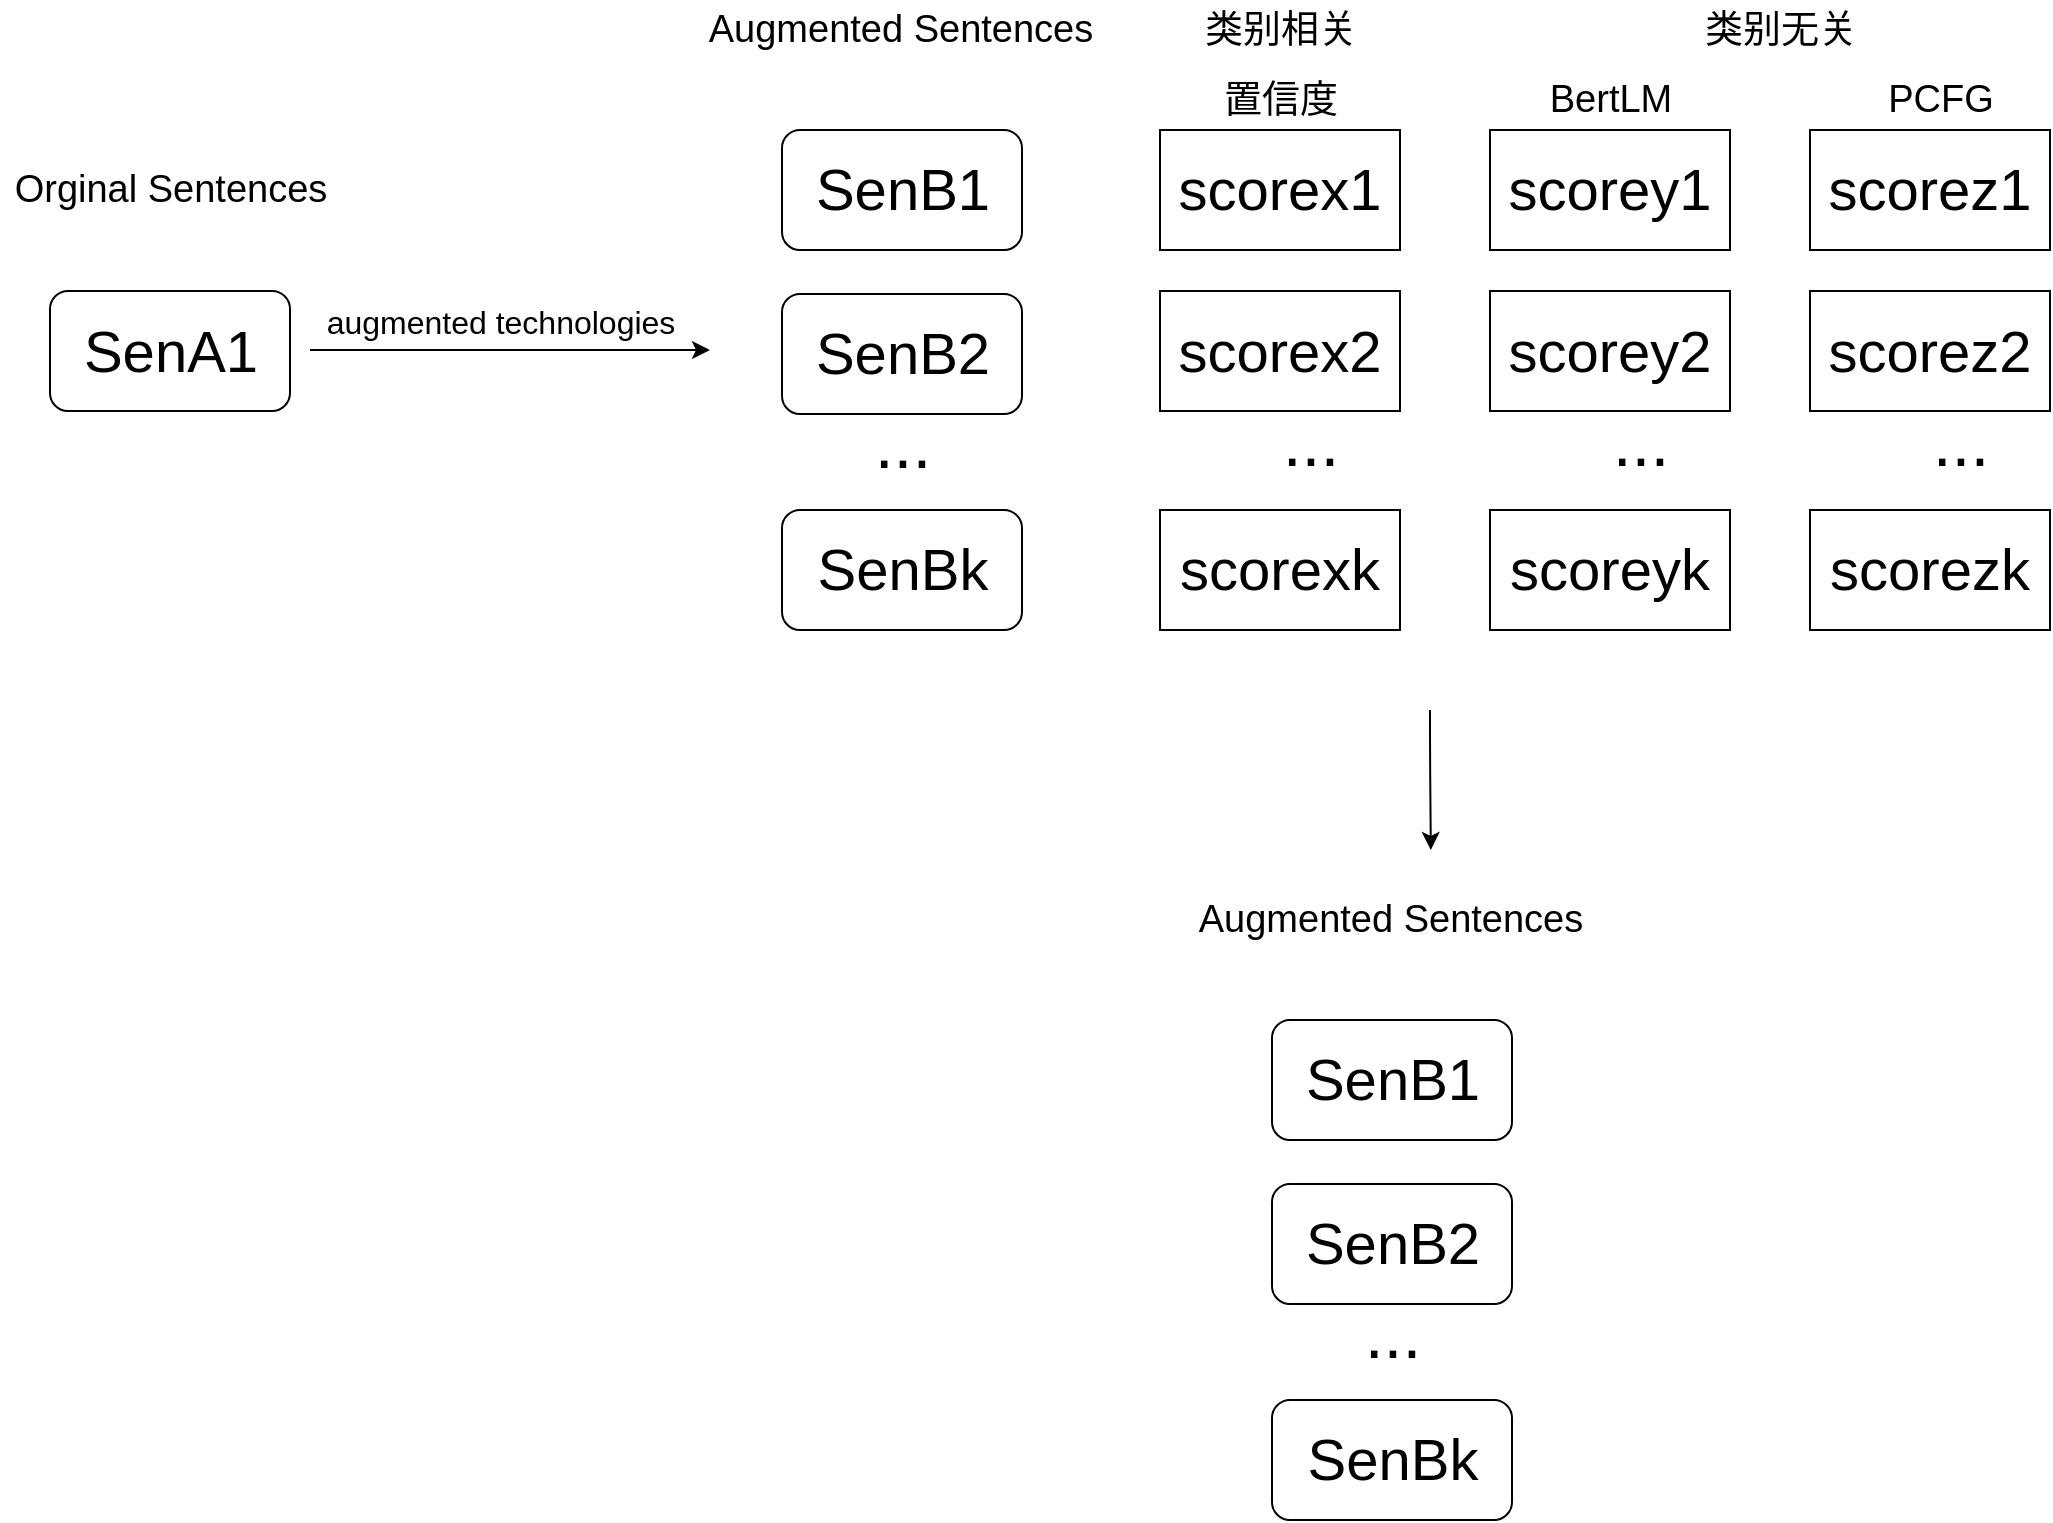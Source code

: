<mxfile version="14.4.3" type="github">
  <diagram id="TOtBnsWWQq2DDUxLwHkW" name="第 1 页">
    <mxGraphModel dx="1221" dy="645" grid="1" gridSize="10" guides="1" tooltips="1" connect="1" arrows="1" fold="1" page="1" pageScale="1" pageWidth="827" pageHeight="1169" math="0" shadow="0">
      <root>
        <mxCell id="0" />
        <mxCell id="1" parent="0" />
        <mxCell id="BK7y1zI5hKH5JpizI_Pc-1" value="" style="rounded=1;whiteSpace=wrap;html=1;" vertex="1" parent="1">
          <mxGeometry x="50" y="160.5" width="120" height="60" as="geometry" />
        </mxCell>
        <mxCell id="BK7y1zI5hKH5JpizI_Pc-14" value="" style="edgeStyle=orthogonalEdgeStyle;rounded=0;orthogonalLoop=1;jettySize=auto;html=1;fontSize=29;" edge="1" parent="1">
          <mxGeometry relative="1" as="geometry">
            <mxPoint x="180" y="190" as="sourcePoint" />
            <mxPoint x="380" y="190" as="targetPoint" />
          </mxGeometry>
        </mxCell>
        <mxCell id="BK7y1zI5hKH5JpizI_Pc-2" value="&lt;font style=&quot;font-size: 29px&quot;&gt;SenA1&lt;/font&gt;" style="text;html=1;resizable=0;autosize=1;align=center;verticalAlign=middle;points=[];rounded=0;fontSize=29;" vertex="1" parent="1">
          <mxGeometry x="60" y="170.5" width="100" height="40" as="geometry" />
        </mxCell>
        <mxCell id="BK7y1zI5hKH5JpizI_Pc-7" value="" style="rounded=1;whiteSpace=wrap;html=1;" vertex="1" parent="1">
          <mxGeometry x="416" y="162" width="120" height="60" as="geometry" />
        </mxCell>
        <mxCell id="BK7y1zI5hKH5JpizI_Pc-8" value="&lt;font style=&quot;font-size: 29px&quot;&gt;SenB2&lt;/font&gt;" style="text;html=1;resizable=0;autosize=1;align=center;verticalAlign=middle;points=[];fillColor=none;strokeColor=none;rounded=0;fontSize=29;" vertex="1" parent="1">
          <mxGeometry x="426" y="172" width="100" height="40" as="geometry" />
        </mxCell>
        <mxCell id="BK7y1zI5hKH5JpizI_Pc-9" value="" style="rounded=1;whiteSpace=wrap;html=1;" vertex="1" parent="1">
          <mxGeometry x="416" y="80" width="120" height="60" as="geometry" />
        </mxCell>
        <mxCell id="BK7y1zI5hKH5JpizI_Pc-10" value="&lt;font style=&quot;font-size: 29px&quot;&gt;SenB1&lt;/font&gt;" style="text;html=1;resizable=0;autosize=1;align=center;verticalAlign=middle;points=[];fillColor=none;strokeColor=none;rounded=0;fontSize=29;" vertex="1" parent="1">
          <mxGeometry x="426" y="90" width="100" height="40" as="geometry" />
        </mxCell>
        <mxCell id="BK7y1zI5hKH5JpizI_Pc-11" value="" style="rounded=1;whiteSpace=wrap;html=1;" vertex="1" parent="1">
          <mxGeometry x="416" y="270" width="120" height="60" as="geometry" />
        </mxCell>
        <mxCell id="BK7y1zI5hKH5JpizI_Pc-12" value="&lt;font style=&quot;font-size: 29px&quot;&gt;SenBk&lt;/font&gt;" style="text;html=1;resizable=0;autosize=1;align=center;verticalAlign=middle;points=[];fillColor=none;strokeColor=none;rounded=0;fontSize=29;" vertex="1" parent="1">
          <mxGeometry x="426" y="280" width="100" height="40" as="geometry" />
        </mxCell>
        <mxCell id="BK7y1zI5hKH5JpizI_Pc-16" value="Orginal Sentences" style="text;html=1;align=center;verticalAlign=middle;resizable=0;points=[];autosize=1;fontSize=19;" vertex="1" parent="1">
          <mxGeometry x="25" y="95" width="170" height="30" as="geometry" />
        </mxCell>
        <mxCell id="BK7y1zI5hKH5JpizI_Pc-17" value="Augmented Sentences" style="text;html=1;align=center;verticalAlign=middle;resizable=0;points=[];autosize=1;fontSize=19;" vertex="1" parent="1">
          <mxGeometry x="370" y="15" width="210" height="30" as="geometry" />
        </mxCell>
        <mxCell id="BK7y1zI5hKH5JpizI_Pc-18" value="..." style="text;html=1;align=center;verticalAlign=middle;resizable=0;points=[];autosize=1;fontSize=34;" vertex="1" parent="1">
          <mxGeometry x="456" y="212" width="40" height="50" as="geometry" />
        </mxCell>
        <mxCell id="BK7y1zI5hKH5JpizI_Pc-20" value="augmented technologies" style="text;html=1;align=center;verticalAlign=middle;resizable=0;points=[];autosize=1;fontSize=16;" vertex="1" parent="1">
          <mxGeometry x="180" y="165.5" width="190" height="20" as="geometry" />
        </mxCell>
        <mxCell id="BK7y1zI5hKH5JpizI_Pc-22" value="类别相关" style="text;html=1;align=center;verticalAlign=middle;resizable=0;points=[];autosize=1;fontSize=19;" vertex="1" parent="1">
          <mxGeometry x="620" y="15" width="90" height="30" as="geometry" />
        </mxCell>
        <mxCell id="BK7y1zI5hKH5JpizI_Pc-23" value="类别无关" style="text;html=1;align=center;verticalAlign=middle;resizable=0;points=[];autosize=1;fontSize=19;" vertex="1" parent="1">
          <mxGeometry x="870" y="15" width="90" height="30" as="geometry" />
        </mxCell>
        <mxCell id="BK7y1zI5hKH5JpizI_Pc-27" value="置信度" style="text;html=1;align=center;verticalAlign=middle;resizable=0;points=[];autosize=1;fontSize=19;" vertex="1" parent="1">
          <mxGeometry x="630" y="50" width="70" height="30" as="geometry" />
        </mxCell>
        <mxCell id="BK7y1zI5hKH5JpizI_Pc-28" value="BertLM" style="text;html=1;align=center;verticalAlign=middle;resizable=0;points=[];autosize=1;fontSize=19;" vertex="1" parent="1">
          <mxGeometry x="790" y="50" width="80" height="30" as="geometry" />
        </mxCell>
        <mxCell id="BK7y1zI5hKH5JpizI_Pc-29" value="PCFG" style="text;html=1;align=center;verticalAlign=middle;resizable=0;points=[];autosize=1;fontSize=19;" vertex="1" parent="1">
          <mxGeometry x="960" y="50" width="70" height="30" as="geometry" />
        </mxCell>
        <mxCell id="BK7y1zI5hKH5JpizI_Pc-37" value="&lt;font style=&quot;font-size: 29px&quot;&gt;scorex1&lt;/font&gt;" style="rounded=0;whiteSpace=wrap;html=1;sketch=0;" vertex="1" parent="1">
          <mxGeometry x="605" y="80" width="120" height="60" as="geometry" />
        </mxCell>
        <mxCell id="BK7y1zI5hKH5JpizI_Pc-38" value="&lt;font style=&quot;font-size: 29px&quot;&gt;scorex2&lt;/font&gt;" style="rounded=0;whiteSpace=wrap;html=1;sketch=0;" vertex="1" parent="1">
          <mxGeometry x="605" y="160.5" width="120" height="60" as="geometry" />
        </mxCell>
        <mxCell id="BK7y1zI5hKH5JpizI_Pc-39" value="&lt;font style=&quot;font-size: 29px&quot;&gt;scorexk&lt;/font&gt;" style="rounded=0;whiteSpace=wrap;html=1;sketch=0;" vertex="1" parent="1">
          <mxGeometry x="605" y="270" width="120" height="60" as="geometry" />
        </mxCell>
        <mxCell id="BK7y1zI5hKH5JpizI_Pc-40" value="..." style="text;html=1;align=center;verticalAlign=middle;resizable=0;points=[];autosize=1;fontSize=34;" vertex="1" parent="1">
          <mxGeometry x="660" y="210.5" width="40" height="50" as="geometry" />
        </mxCell>
        <mxCell id="BK7y1zI5hKH5JpizI_Pc-41" value="&lt;font style=&quot;font-size: 29px&quot;&gt;scorey1&lt;/font&gt;" style="rounded=0;whiteSpace=wrap;html=1;sketch=0;" vertex="1" parent="1">
          <mxGeometry x="770" y="80" width="120" height="60" as="geometry" />
        </mxCell>
        <mxCell id="BK7y1zI5hKH5JpizI_Pc-42" value="&lt;font style=&quot;font-size: 29px&quot;&gt;scorey2&lt;/font&gt;" style="rounded=0;whiteSpace=wrap;html=1;sketch=0;" vertex="1" parent="1">
          <mxGeometry x="770" y="160.5" width="120" height="60" as="geometry" />
        </mxCell>
        <mxCell id="BK7y1zI5hKH5JpizI_Pc-43" value="&lt;font style=&quot;font-size: 29px&quot;&gt;scoreyk&lt;/font&gt;" style="rounded=0;whiteSpace=wrap;html=1;sketch=0;" vertex="1" parent="1">
          <mxGeometry x="770" y="270" width="120" height="60" as="geometry" />
        </mxCell>
        <mxCell id="BK7y1zI5hKH5JpizI_Pc-44" value="..." style="text;html=1;align=center;verticalAlign=middle;resizable=0;points=[];autosize=1;fontSize=34;" vertex="1" parent="1">
          <mxGeometry x="825" y="210.5" width="40" height="50" as="geometry" />
        </mxCell>
        <mxCell id="BK7y1zI5hKH5JpizI_Pc-50" value="&lt;font style=&quot;font-size: 29px&quot;&gt;scorez1&lt;/font&gt;" style="rounded=0;whiteSpace=wrap;html=1;sketch=0;" vertex="1" parent="1">
          <mxGeometry x="930" y="80" width="120" height="60" as="geometry" />
        </mxCell>
        <mxCell id="BK7y1zI5hKH5JpizI_Pc-51" value="&lt;font style=&quot;font-size: 29px&quot;&gt;scorez2&lt;/font&gt;" style="rounded=0;whiteSpace=wrap;html=1;sketch=0;" vertex="1" parent="1">
          <mxGeometry x="930" y="160.5" width="120" height="60" as="geometry" />
        </mxCell>
        <mxCell id="BK7y1zI5hKH5JpizI_Pc-52" value="&lt;font style=&quot;font-size: 29px&quot;&gt;scorezk&lt;/font&gt;" style="rounded=0;whiteSpace=wrap;html=1;sketch=0;" vertex="1" parent="1">
          <mxGeometry x="930" y="270" width="120" height="60" as="geometry" />
        </mxCell>
        <mxCell id="BK7y1zI5hKH5JpizI_Pc-53" value="..." style="text;html=1;align=center;verticalAlign=middle;resizable=0;points=[];autosize=1;fontSize=34;" vertex="1" parent="1">
          <mxGeometry x="985" y="210.5" width="40" height="50" as="geometry" />
        </mxCell>
        <mxCell id="BK7y1zI5hKH5JpizI_Pc-54" value="" style="endArrow=classic;html=1;" edge="1" parent="1">
          <mxGeometry width="50" height="50" relative="1" as="geometry">
            <mxPoint x="740" y="370" as="sourcePoint" />
            <mxPoint x="740.41" y="440" as="targetPoint" />
            <Array as="points">
              <mxPoint x="740" y="390" />
            </Array>
          </mxGeometry>
        </mxCell>
        <mxCell id="BK7y1zI5hKH5JpizI_Pc-55" value="" style="rounded=1;whiteSpace=wrap;html=1;" vertex="1" parent="1">
          <mxGeometry x="661" y="607" width="120" height="60" as="geometry" />
        </mxCell>
        <mxCell id="BK7y1zI5hKH5JpizI_Pc-56" value="&lt;font style=&quot;font-size: 29px&quot;&gt;SenB2&lt;/font&gt;" style="text;html=1;resizable=0;autosize=1;align=center;verticalAlign=middle;points=[];fillColor=none;strokeColor=none;rounded=0;fontSize=29;" vertex="1" parent="1">
          <mxGeometry x="671" y="617" width="100" height="40" as="geometry" />
        </mxCell>
        <mxCell id="BK7y1zI5hKH5JpizI_Pc-57" value="" style="rounded=1;whiteSpace=wrap;html=1;" vertex="1" parent="1">
          <mxGeometry x="661" y="525" width="120" height="60" as="geometry" />
        </mxCell>
        <mxCell id="BK7y1zI5hKH5JpizI_Pc-58" value="&lt;font style=&quot;font-size: 29px&quot;&gt;SenB1&lt;/font&gt;" style="text;html=1;resizable=0;autosize=1;align=center;verticalAlign=middle;points=[];fillColor=none;strokeColor=none;rounded=0;fontSize=29;" vertex="1" parent="1">
          <mxGeometry x="671" y="535" width="100" height="40" as="geometry" />
        </mxCell>
        <mxCell id="BK7y1zI5hKH5JpizI_Pc-59" value="" style="rounded=1;whiteSpace=wrap;html=1;" vertex="1" parent="1">
          <mxGeometry x="661" y="715" width="120" height="60" as="geometry" />
        </mxCell>
        <mxCell id="BK7y1zI5hKH5JpizI_Pc-60" value="&lt;font style=&quot;font-size: 29px&quot;&gt;SenBk&lt;/font&gt;" style="text;html=1;resizable=0;autosize=1;align=center;verticalAlign=middle;points=[];fillColor=none;strokeColor=none;rounded=0;fontSize=29;" vertex="1" parent="1">
          <mxGeometry x="671" y="725" width="100" height="40" as="geometry" />
        </mxCell>
        <mxCell id="BK7y1zI5hKH5JpizI_Pc-61" value="Augmented Sentences" style="text;html=1;align=center;verticalAlign=middle;resizable=0;points=[];autosize=1;fontSize=19;" vertex="1" parent="1">
          <mxGeometry x="615" y="460" width="210" height="30" as="geometry" />
        </mxCell>
        <mxCell id="BK7y1zI5hKH5JpizI_Pc-62" value="..." style="text;html=1;align=center;verticalAlign=middle;resizable=0;points=[];autosize=1;fontSize=34;" vertex="1" parent="1">
          <mxGeometry x="701" y="657" width="40" height="50" as="geometry" />
        </mxCell>
      </root>
    </mxGraphModel>
  </diagram>
</mxfile>
